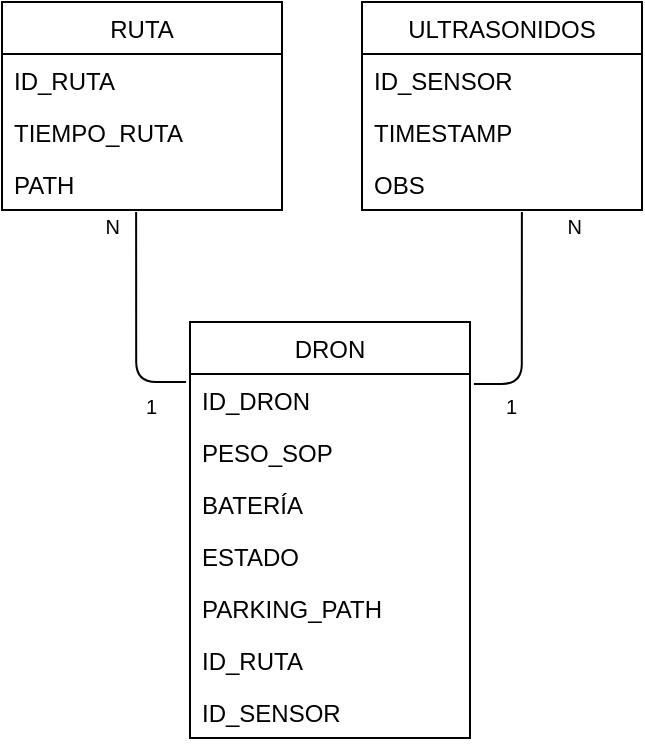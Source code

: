 <mxfile version="12.8.8" type="device"><diagram id="z6OzA_omJHjeQZbpYwUF" name="Page-1"><mxGraphModel dx="1360" dy="834" grid="1" gridSize="10" guides="1" tooltips="1" connect="1" arrows="1" fold="1" page="1" pageScale="1" pageWidth="827" pageHeight="1169" math="0" shadow="0"><root><mxCell id="0"/><mxCell id="1" parent="0"/><mxCell id="9koU11xjfc-CRow8kOR1-1" value="RUTA" style="swimlane;fontStyle=0;childLayout=stackLayout;horizontal=1;startSize=26;fillColor=none;horizontalStack=0;resizeParent=1;resizeParentMax=0;resizeLast=0;collapsible=1;marginBottom=0;" vertex="1" parent="1"><mxGeometry x="180" y="120" width="140" height="104" as="geometry"/></mxCell><mxCell id="9koU11xjfc-CRow8kOR1-2" value="ID_RUTA" style="text;strokeColor=none;fillColor=none;align=left;verticalAlign=top;spacingLeft=4;spacingRight=4;overflow=hidden;rotatable=0;points=[[0,0.5],[1,0.5]];portConstraint=eastwest;" vertex="1" parent="9koU11xjfc-CRow8kOR1-1"><mxGeometry y="26" width="140" height="26" as="geometry"/></mxCell><mxCell id="9koU11xjfc-CRow8kOR1-3" value="TIEMPO_RUTA" style="text;strokeColor=none;fillColor=none;align=left;verticalAlign=top;spacingLeft=4;spacingRight=4;overflow=hidden;rotatable=0;points=[[0,0.5],[1,0.5]];portConstraint=eastwest;" vertex="1" parent="9koU11xjfc-CRow8kOR1-1"><mxGeometry y="52" width="140" height="26" as="geometry"/></mxCell><mxCell id="9koU11xjfc-CRow8kOR1-4" value="PATH" style="text;strokeColor=none;fillColor=none;align=left;verticalAlign=top;spacingLeft=4;spacingRight=4;overflow=hidden;rotatable=0;points=[[0,0.5],[1,0.5]];portConstraint=eastwest;" vertex="1" parent="9koU11xjfc-CRow8kOR1-1"><mxGeometry y="78" width="140" height="26" as="geometry"/></mxCell><mxCell id="9koU11xjfc-CRow8kOR1-6" value="ULTRASONIDOS" style="swimlane;fontStyle=0;childLayout=stackLayout;horizontal=1;startSize=26;fillColor=none;horizontalStack=0;resizeParent=1;resizeParentMax=0;resizeLast=0;collapsible=1;marginBottom=0;" vertex="1" parent="1"><mxGeometry x="360" y="120" width="140" height="104" as="geometry"/></mxCell><mxCell id="9koU11xjfc-CRow8kOR1-7" value="ID_SENSOR" style="text;strokeColor=none;fillColor=none;align=left;verticalAlign=top;spacingLeft=4;spacingRight=4;overflow=hidden;rotatable=0;points=[[0,0.5],[1,0.5]];portConstraint=eastwest;" vertex="1" parent="9koU11xjfc-CRow8kOR1-6"><mxGeometry y="26" width="140" height="26" as="geometry"/></mxCell><mxCell id="9koU11xjfc-CRow8kOR1-8" value="TIMESTAMP" style="text;strokeColor=none;fillColor=none;align=left;verticalAlign=top;spacingLeft=4;spacingRight=4;overflow=hidden;rotatable=0;points=[[0,0.5],[1,0.5]];portConstraint=eastwest;" vertex="1" parent="9koU11xjfc-CRow8kOR1-6"><mxGeometry y="52" width="140" height="26" as="geometry"/></mxCell><mxCell id="9koU11xjfc-CRow8kOR1-9" value="OBS" style="text;strokeColor=none;fillColor=none;align=left;verticalAlign=top;spacingLeft=4;spacingRight=4;overflow=hidden;rotatable=0;points=[[0,0.5],[1,0.5]];portConstraint=eastwest;" vertex="1" parent="9koU11xjfc-CRow8kOR1-6"><mxGeometry y="78" width="140" height="26" as="geometry"/></mxCell><mxCell id="9koU11xjfc-CRow8kOR1-10" value="DRON" style="swimlane;fontStyle=0;childLayout=stackLayout;horizontal=1;startSize=26;fillColor=none;horizontalStack=0;resizeParent=1;resizeParentMax=0;resizeLast=0;collapsible=1;marginBottom=0;" vertex="1" parent="1"><mxGeometry x="274" y="280" width="140" height="208" as="geometry"/></mxCell><mxCell id="9koU11xjfc-CRow8kOR1-11" value="ID_DRON" style="text;strokeColor=none;fillColor=none;align=left;verticalAlign=top;spacingLeft=4;spacingRight=4;overflow=hidden;rotatable=0;points=[[0,0.5],[1,0.5]];portConstraint=eastwest;" vertex="1" parent="9koU11xjfc-CRow8kOR1-10"><mxGeometry y="26" width="140" height="26" as="geometry"/></mxCell><mxCell id="9koU11xjfc-CRow8kOR1-12" value="PESO_SOP" style="text;strokeColor=none;fillColor=none;align=left;verticalAlign=top;spacingLeft=4;spacingRight=4;overflow=hidden;rotatable=0;points=[[0,0.5],[1,0.5]];portConstraint=eastwest;" vertex="1" parent="9koU11xjfc-CRow8kOR1-10"><mxGeometry y="52" width="140" height="26" as="geometry"/></mxCell><mxCell id="9koU11xjfc-CRow8kOR1-13" value="BATERÍA" style="text;strokeColor=none;fillColor=none;align=left;verticalAlign=top;spacingLeft=4;spacingRight=4;overflow=hidden;rotatable=0;points=[[0,0.5],[1,0.5]];portConstraint=eastwest;" vertex="1" parent="9koU11xjfc-CRow8kOR1-10"><mxGeometry y="78" width="140" height="26" as="geometry"/></mxCell><mxCell id="9koU11xjfc-CRow8kOR1-15" value="ESTADO" style="text;strokeColor=none;fillColor=none;align=left;verticalAlign=top;spacingLeft=4;spacingRight=4;overflow=hidden;rotatable=0;points=[[0,0.5],[1,0.5]];portConstraint=eastwest;" vertex="1" parent="9koU11xjfc-CRow8kOR1-10"><mxGeometry y="104" width="140" height="26" as="geometry"/></mxCell><mxCell id="9koU11xjfc-CRow8kOR1-16" value="PARKING_PATH" style="text;strokeColor=none;fillColor=none;align=left;verticalAlign=top;spacingLeft=4;spacingRight=4;overflow=hidden;rotatable=0;points=[[0,0.5],[1,0.5]];portConstraint=eastwest;" vertex="1" parent="9koU11xjfc-CRow8kOR1-10"><mxGeometry y="130" width="140" height="26" as="geometry"/></mxCell><mxCell id="9koU11xjfc-CRow8kOR1-17" value="ID_RUTA" style="text;strokeColor=none;fillColor=none;align=left;verticalAlign=top;spacingLeft=4;spacingRight=4;overflow=hidden;rotatable=0;points=[[0,0.5],[1,0.5]];portConstraint=eastwest;" vertex="1" parent="9koU11xjfc-CRow8kOR1-10"><mxGeometry y="156" width="140" height="26" as="geometry"/></mxCell><mxCell id="9koU11xjfc-CRow8kOR1-18" value="ID_SENSOR" style="text;strokeColor=none;fillColor=none;align=left;verticalAlign=top;spacingLeft=4;spacingRight=4;overflow=hidden;rotatable=0;points=[[0,0.5],[1,0.5]];portConstraint=eastwest;" vertex="1" parent="9koU11xjfc-CRow8kOR1-10"><mxGeometry y="182" width="140" height="26" as="geometry"/></mxCell><mxCell id="9koU11xjfc-CRow8kOR1-24" value="" style="endArrow=none;html=1;edgeStyle=orthogonalEdgeStyle;entryX=0.479;entryY=1.038;entryDx=0;entryDy=0;entryPerimeter=0;exitX=-0.014;exitY=0.154;exitDx=0;exitDy=0;exitPerimeter=0;" edge="1" parent="1" source="9koU11xjfc-CRow8kOR1-11" target="9koU11xjfc-CRow8kOR1-4"><mxGeometry relative="1" as="geometry"><mxPoint x="330" y="430" as="sourcePoint"/><mxPoint x="490" y="430" as="targetPoint"/></mxGeometry></mxCell><mxCell id="9koU11xjfc-CRow8kOR1-25" value="1" style="resizable=0;html=1;align=left;verticalAlign=bottom;labelBackgroundColor=#ffffff;fontSize=10;" connectable="0" vertex="1" parent="9koU11xjfc-CRow8kOR1-24"><mxGeometry x="-1" relative="1" as="geometry"><mxPoint x="-22.04" y="20" as="offset"/></mxGeometry></mxCell><mxCell id="9koU11xjfc-CRow8kOR1-26" value="N" style="resizable=0;html=1;align=right;verticalAlign=bottom;labelBackgroundColor=#ffffff;fontSize=10;" connectable="0" vertex="1" parent="9koU11xjfc-CRow8kOR1-24"><mxGeometry x="1" relative="1" as="geometry"><mxPoint x="-7.06" y="15.06" as="offset"/></mxGeometry></mxCell><mxCell id="9koU11xjfc-CRow8kOR1-27" value="" style="endArrow=none;html=1;edgeStyle=orthogonalEdgeStyle;entryX=0.571;entryY=1.038;entryDx=0;entryDy=0;entryPerimeter=0;exitX=1.014;exitY=0.192;exitDx=0;exitDy=0;exitPerimeter=0;" edge="1" parent="1" source="9koU11xjfc-CRow8kOR1-11" target="9koU11xjfc-CRow8kOR1-9"><mxGeometry relative="1" as="geometry"><mxPoint x="330" y="430" as="sourcePoint"/><mxPoint x="490" y="430" as="targetPoint"/></mxGeometry></mxCell><mxCell id="9koU11xjfc-CRow8kOR1-28" value="1" style="resizable=0;html=1;align=left;verticalAlign=bottom;labelBackgroundColor=#ffffff;fontSize=10;" connectable="0" vertex="1" parent="9koU11xjfc-CRow8kOR1-27"><mxGeometry x="-1" relative="1" as="geometry"><mxPoint x="14.04" y="19.01" as="offset"/></mxGeometry></mxCell><mxCell id="9koU11xjfc-CRow8kOR1-29" value="N" style="resizable=0;html=1;align=right;verticalAlign=bottom;labelBackgroundColor=#ffffff;fontSize=10;" connectable="0" vertex="1" parent="9koU11xjfc-CRow8kOR1-27"><mxGeometry x="1" relative="1" as="geometry"><mxPoint x="30.06" y="15.06" as="offset"/></mxGeometry></mxCell></root></mxGraphModel></diagram></mxfile>